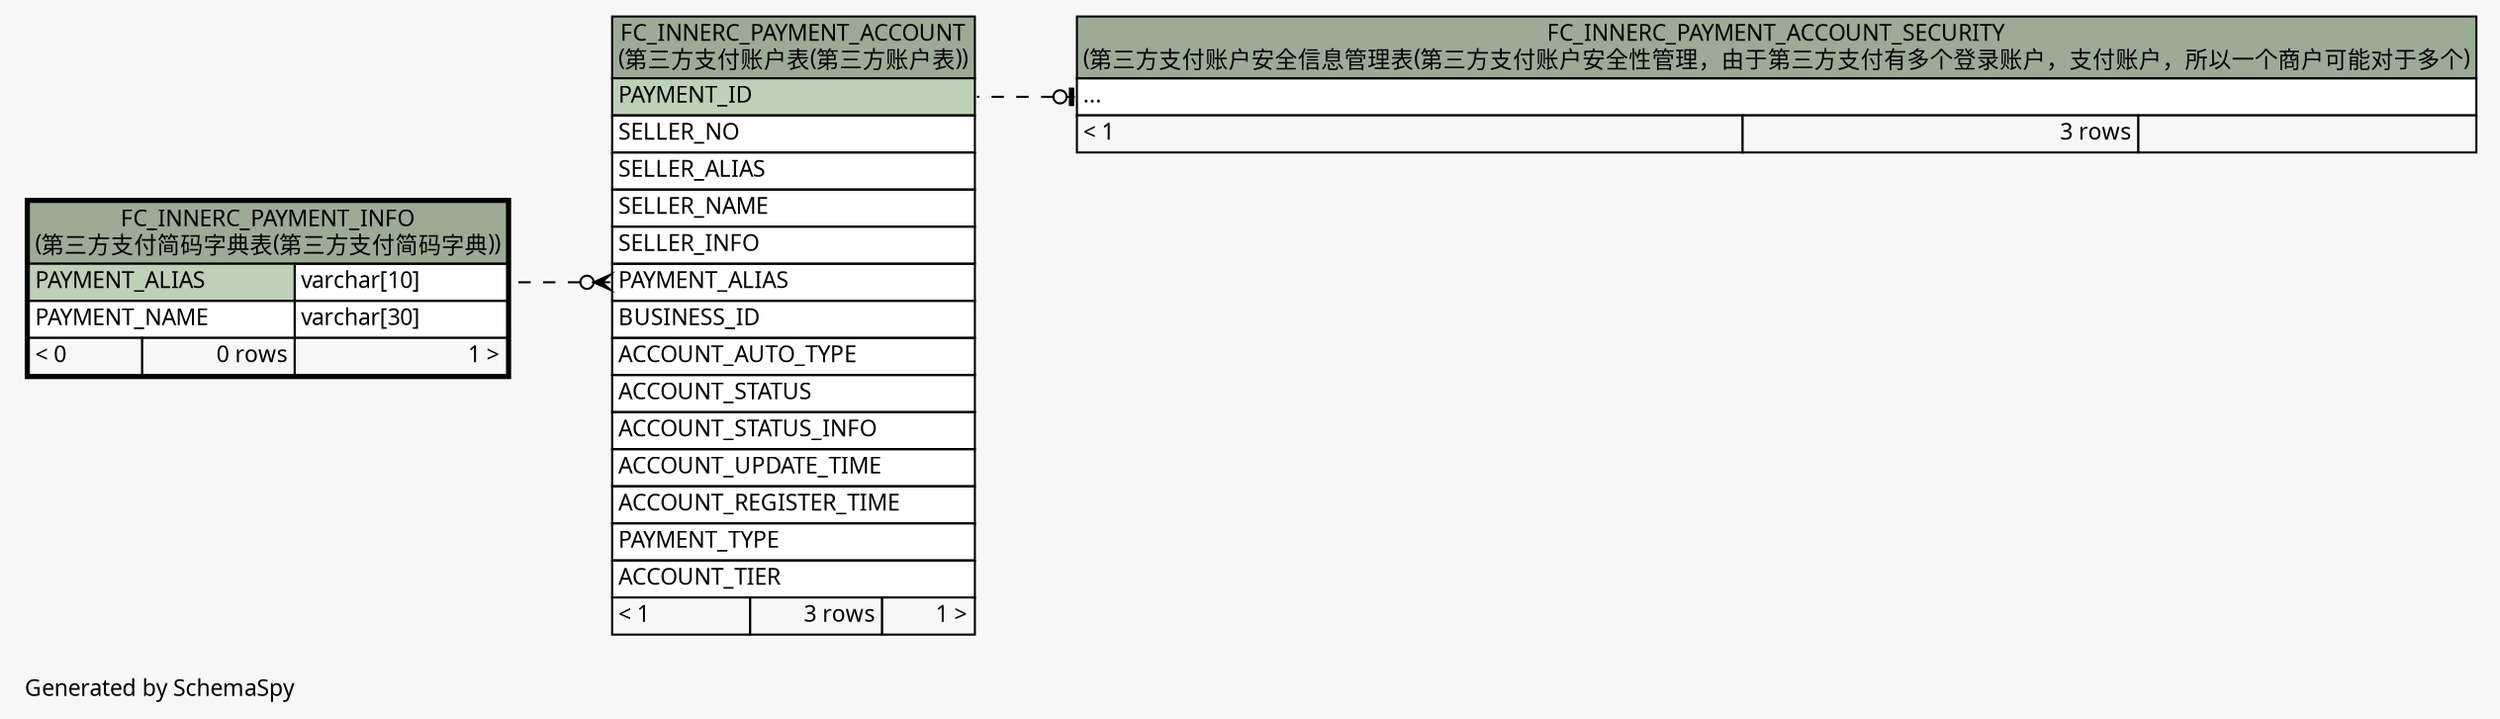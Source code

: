 // dot 2.26.0 on Linux 2.6.32-504.8.1.el6.x86_64
// SchemaSpy rev Unknown
digraph "impliedTwoDegreesRelationshipsDiagram" {
  graph [
    rankdir="RL"
    bgcolor="#f7f7f7"
    label="\nGenerated by SchemaSpy"
    labeljust="l"
    nodesep="0.18"
    ranksep="0.46"
    fontname="Microsoft YaHei"
    fontsize="11"
  ];
  node [
    fontname="Microsoft YaHei"
    fontsize="11"
    shape="plaintext"
  ];
  edge [
    arrowsize="0.8"
  ];
  "FC_INNERC_PAYMENT_ACCOUNT":"PAYMENT_ALIAS":w -> "FC_INNERC_PAYMENT_INFO":"PAYMENT_ALIAS.type":e [arrowhead=none dir=back arrowtail=crowodot style=dashed];
  "FC_INNERC_PAYMENT_ACCOUNT_SECURITY":"elipses":w -> "FC_INNERC_PAYMENT_ACCOUNT":"PAYMENT_ID":e [arrowhead=none dir=back arrowtail=teeodot style=dashed];
  "FC_INNERC_PAYMENT_ACCOUNT" [
    label=<
    <TABLE BORDER="0" CELLBORDER="1" CELLSPACING="0" BGCOLOR="#ffffff">
      <TR><TD COLSPAN="3" BGCOLOR="#9bab96" ALIGN="CENTER">FC_INNERC_PAYMENT_ACCOUNT<br/>(第三方支付账户表(第三方账户表))</TD></TR>
      <TR><TD PORT="PAYMENT_ID" COLSPAN="3" BGCOLOR="#bed1b8" ALIGN="LEFT">PAYMENT_ID</TD></TR>
      <TR><TD PORT="SELLER_NO" COLSPAN="3" ALIGN="LEFT">SELLER_NO</TD></TR>
      <TR><TD PORT="SELLER_ALIAS" COLSPAN="3" ALIGN="LEFT">SELLER_ALIAS</TD></TR>
      <TR><TD PORT="SELLER_NAME" COLSPAN="3" ALIGN="LEFT">SELLER_NAME</TD></TR>
      <TR><TD PORT="SELLER_INFO" COLSPAN="3" ALIGN="LEFT">SELLER_INFO</TD></TR>
      <TR><TD PORT="PAYMENT_ALIAS" COLSPAN="3" ALIGN="LEFT">PAYMENT_ALIAS</TD></TR>
      <TR><TD PORT="BUSINESS_ID" COLSPAN="3" ALIGN="LEFT">BUSINESS_ID</TD></TR>
      <TR><TD PORT="ACCOUNT_AUTO_TYPE" COLSPAN="3" ALIGN="LEFT">ACCOUNT_AUTO_TYPE</TD></TR>
      <TR><TD PORT="ACCOUNT_STATUS" COLSPAN="3" ALIGN="LEFT">ACCOUNT_STATUS</TD></TR>
      <TR><TD PORT="ACCOUNT_STATUS_INFO" COLSPAN="3" ALIGN="LEFT">ACCOUNT_STATUS_INFO</TD></TR>
      <TR><TD PORT="ACCOUNT_UPDATE_TIME" COLSPAN="3" ALIGN="LEFT">ACCOUNT_UPDATE_TIME</TD></TR>
      <TR><TD PORT="ACCOUNT_REGISTER_TIME" COLSPAN="3" ALIGN="LEFT">ACCOUNT_REGISTER_TIME</TD></TR>
      <TR><TD PORT="PAYMENT_TYPE" COLSPAN="3" ALIGN="LEFT">PAYMENT_TYPE</TD></TR>
      <TR><TD PORT="ACCOUNT_TIER" COLSPAN="3" ALIGN="LEFT">ACCOUNT_TIER</TD></TR>
      <TR><TD ALIGN="LEFT" BGCOLOR="#f7f7f7">&lt; 1</TD><TD ALIGN="RIGHT" BGCOLOR="#f7f7f7">3 rows</TD><TD ALIGN="RIGHT" BGCOLOR="#f7f7f7">1 &gt;</TD></TR>
    </TABLE>>
    URL="FC_INNERC_PAYMENT_ACCOUNT.html"
    tooltip="FC_INNERC_PAYMENT_ACCOUNT"
  ];
  "FC_INNERC_PAYMENT_ACCOUNT_SECURITY" [
    label=<
    <TABLE BORDER="0" CELLBORDER="1" CELLSPACING="0" BGCOLOR="#ffffff">
      <TR><TD COLSPAN="3" BGCOLOR="#9bab96" ALIGN="CENTER">FC_INNERC_PAYMENT_ACCOUNT_SECURITY<br/>(第三方支付账户安全信息管理表(第三方支付账户安全性管理，由于第三方支付有多个登录账户，支付账户，所以一个商户可能对于多个)</TD></TR>
      <TR><TD PORT="elipses" COLSPAN="3" ALIGN="LEFT">...</TD></TR>
      <TR><TD ALIGN="LEFT" BGCOLOR="#f7f7f7">&lt; 1</TD><TD ALIGN="RIGHT" BGCOLOR="#f7f7f7">3 rows</TD><TD ALIGN="RIGHT" BGCOLOR="#f7f7f7">  </TD></TR>
    </TABLE>>
    URL="FC_INNERC_PAYMENT_ACCOUNT_SECURITY.html"
    tooltip="FC_INNERC_PAYMENT_ACCOUNT_SECURITY"
  ];
  "FC_INNERC_PAYMENT_INFO" [
    label=<
    <TABLE BORDER="2" CELLBORDER="1" CELLSPACING="0" BGCOLOR="#ffffff">
      <TR><TD COLSPAN="3" BGCOLOR="#9bab96" ALIGN="CENTER">FC_INNERC_PAYMENT_INFO<br/>(第三方支付简码字典表(第三方支付简码字典))</TD></TR>
      <TR><TD PORT="PAYMENT_ALIAS" COLSPAN="2" BGCOLOR="#bed1b8" ALIGN="LEFT">PAYMENT_ALIAS</TD><TD PORT="PAYMENT_ALIAS.type" ALIGN="LEFT">varchar[10]</TD></TR>
      <TR><TD PORT="PAYMENT_NAME" COLSPAN="2" ALIGN="LEFT">PAYMENT_NAME</TD><TD PORT="PAYMENT_NAME.type" ALIGN="LEFT">varchar[30]</TD></TR>
      <TR><TD ALIGN="LEFT" BGCOLOR="#f7f7f7">&lt; 0</TD><TD ALIGN="RIGHT" BGCOLOR="#f7f7f7">0 rows</TD><TD ALIGN="RIGHT" BGCOLOR="#f7f7f7">1 &gt;</TD></TR>
    </TABLE>>
    URL="FC_INNERC_PAYMENT_INFO.html"
    tooltip="FC_INNERC_PAYMENT_INFO"
  ];
}
